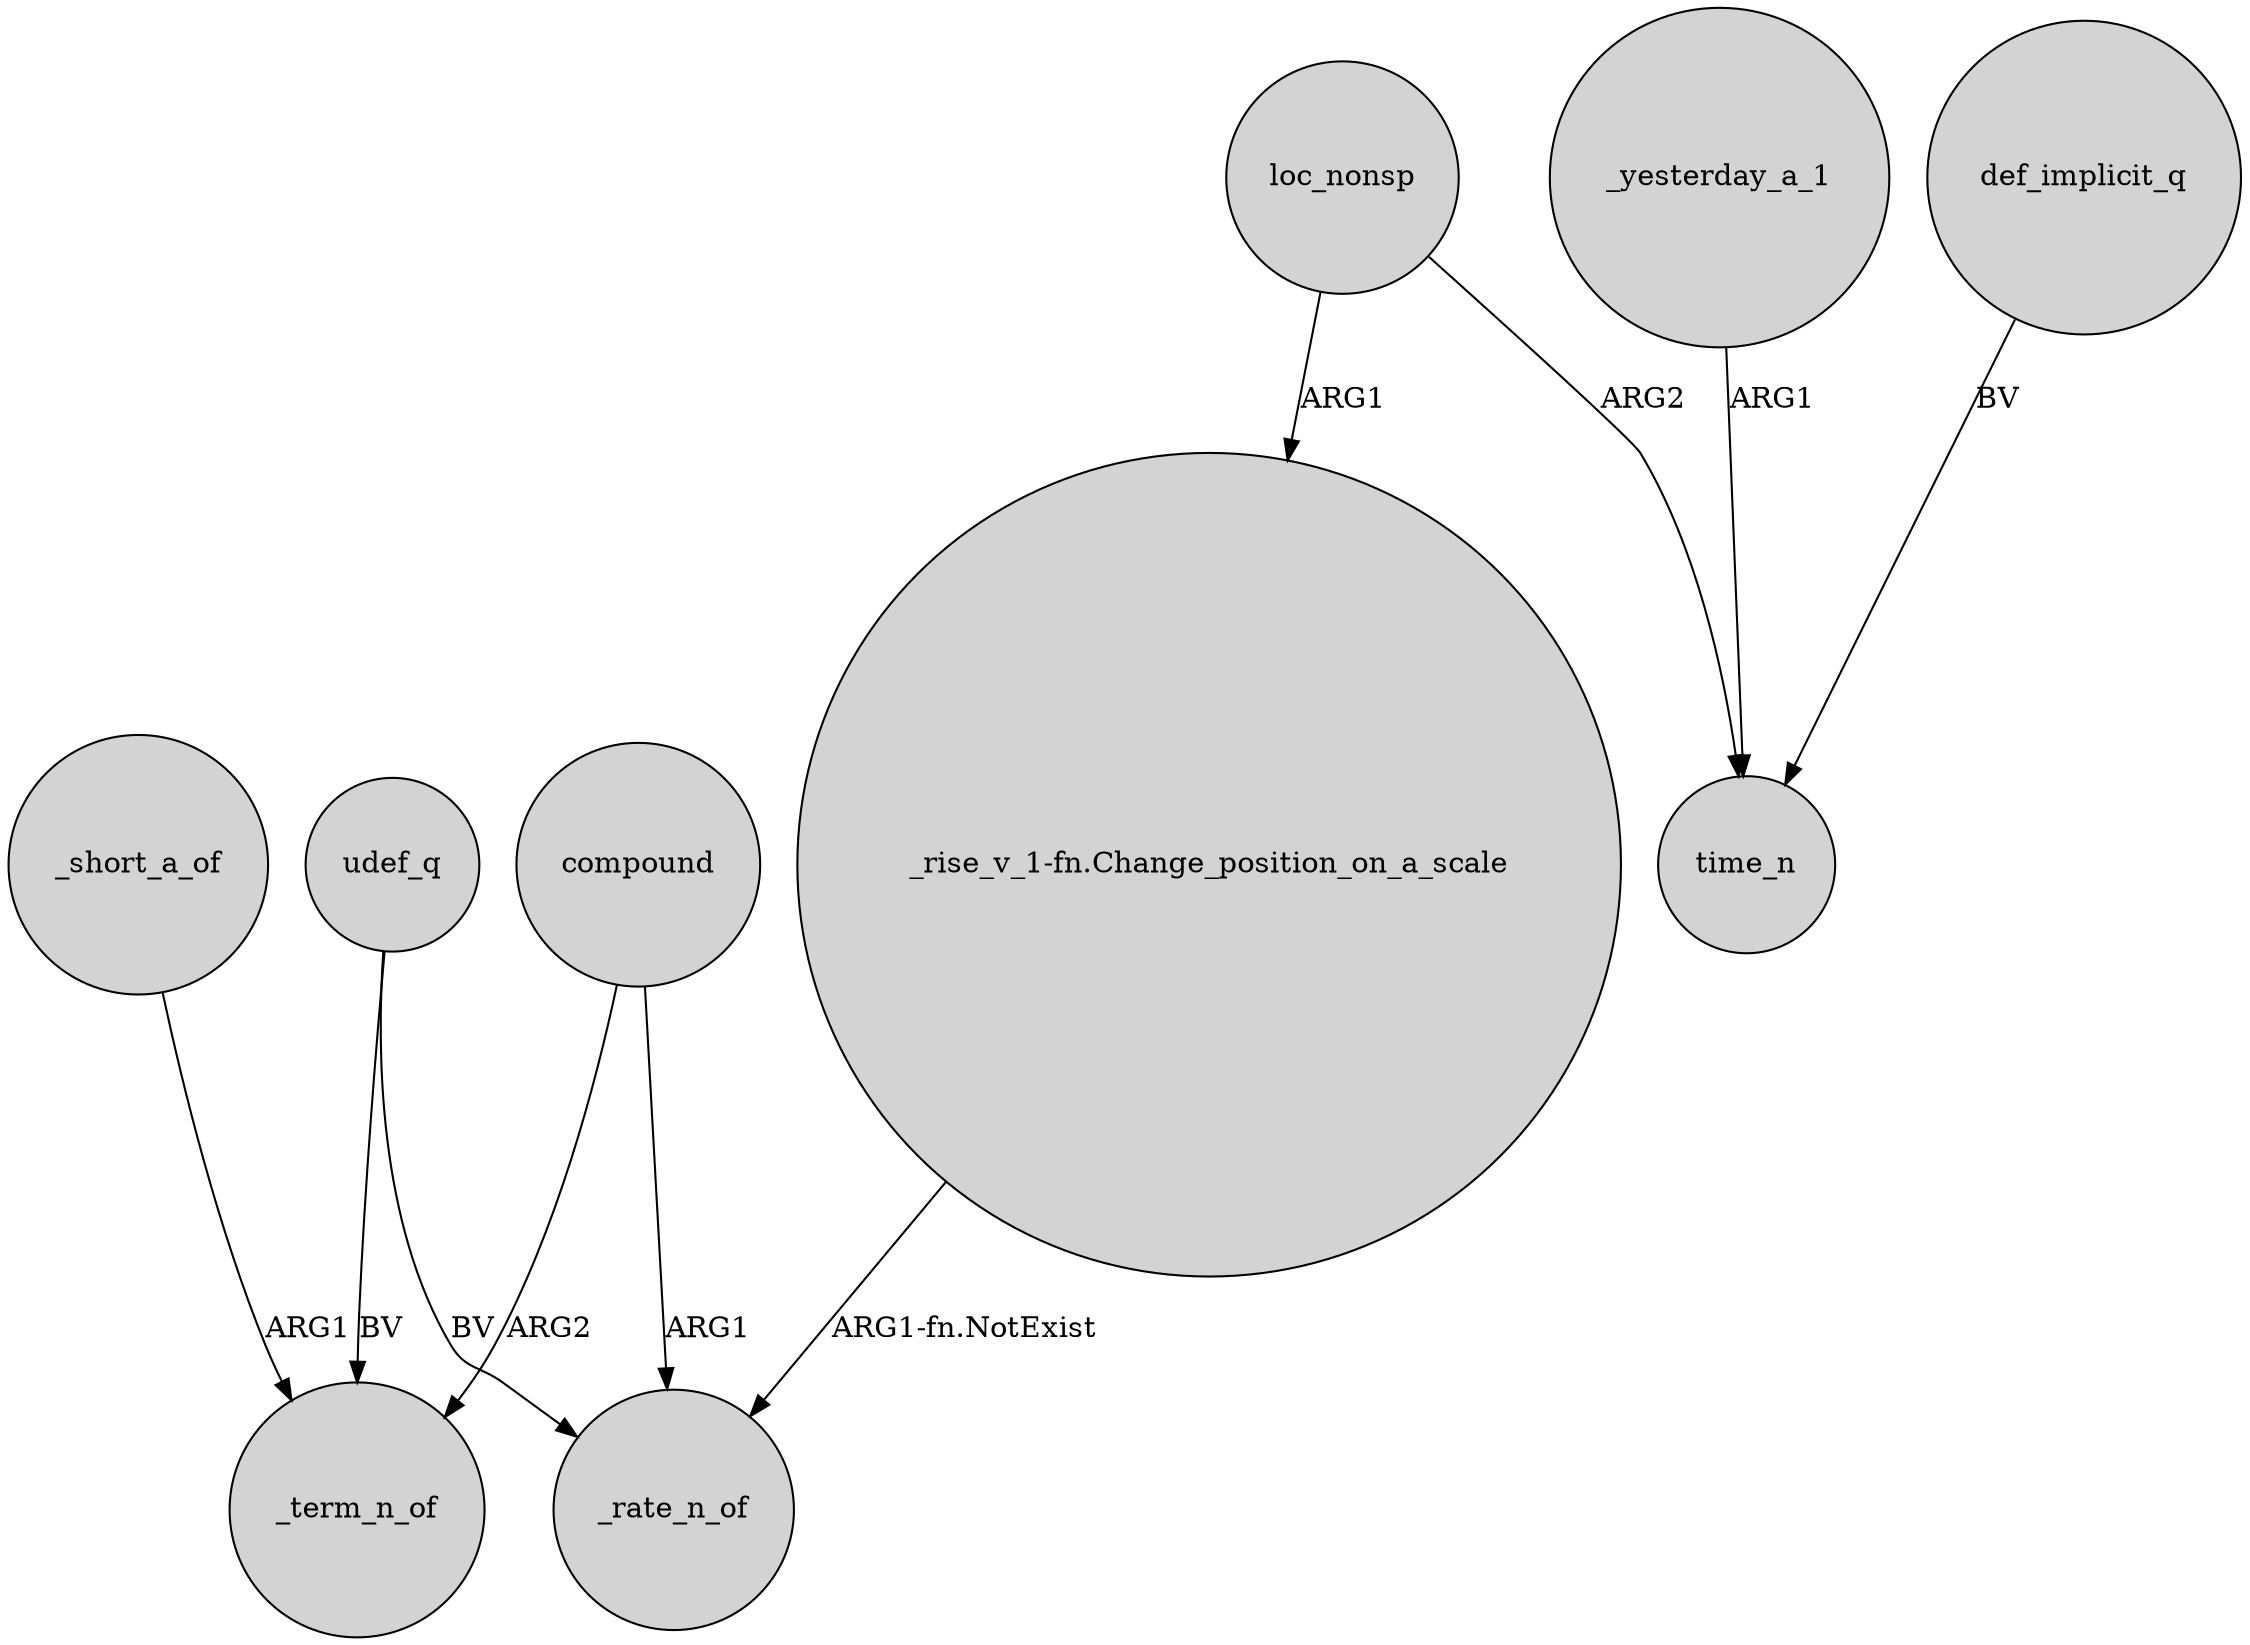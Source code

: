 digraph {
	node [shape=circle style=filled]
	_short_a_of -> _term_n_of [label=ARG1]
	compound -> _rate_n_of [label=ARG1]
	_yesterday_a_1 -> time_n [label=ARG1]
	udef_q -> _rate_n_of [label=BV]
	loc_nonsp -> "_rise_v_1-fn.Change_position_on_a_scale" [label=ARG1]
	compound -> _term_n_of [label=ARG2]
	udef_q -> _term_n_of [label=BV]
	loc_nonsp -> time_n [label=ARG2]
	def_implicit_q -> time_n [label=BV]
	"_rise_v_1-fn.Change_position_on_a_scale" -> _rate_n_of [label="ARG1-fn.NotExist"]
}
